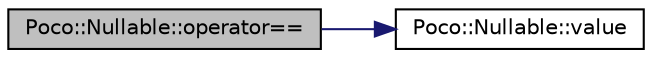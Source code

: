 digraph "Poco::Nullable::operator=="
{
 // LATEX_PDF_SIZE
  edge [fontname="Helvetica",fontsize="10",labelfontname="Helvetica",labelfontsize="10"];
  node [fontname="Helvetica",fontsize="10",shape=record];
  rankdir="LR";
  Node1 [label="Poco::Nullable::operator==",height=0.2,width=0.4,color="black", fillcolor="grey75", style="filled", fontcolor="black",tooltip="Compares Nullable with value for equality."];
  Node1 -> Node2 [color="midnightblue",fontsize="10",style="solid"];
  Node2 [label="Poco::Nullable::value",height=0.2,width=0.4,color="black", fillcolor="white", style="filled",URL="$classPoco_1_1Nullable.html#a22045b5bf3691fedab7706dcf0244e61",tooltip=" "];
}
